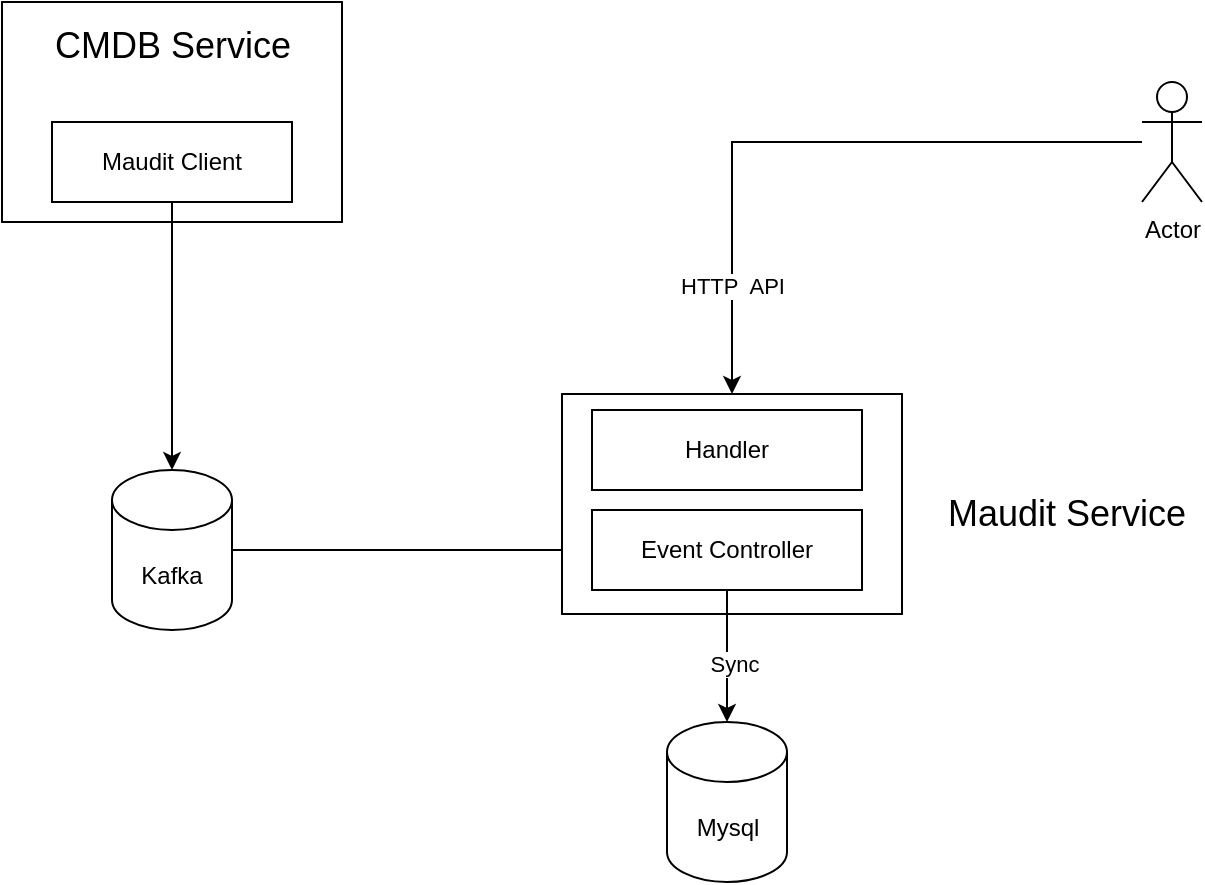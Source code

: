 <mxfile version="20.5.3" type="embed"><diagram id="SVCqcO53Ncb94DjMvbPb" name="Page-1"><mxGraphModel dx="810" dy="693" grid="1" gridSize="10" guides="1" tooltips="1" connect="1" arrows="1" fold="1" page="1" pageScale="1" pageWidth="850" pageHeight="1100" math="0" shadow="0"><root><mxCell id="0"/><mxCell id="1" parent="0"/><mxCell id="2" value="" style="rounded=0;whiteSpace=wrap;html=1;" parent="1" vertex="1"><mxGeometry x="90" y="90" width="170" height="110" as="geometry"/></mxCell><mxCell id="6" style="edgeStyle=orthogonalEdgeStyle;rounded=0;orthogonalLoop=1;jettySize=auto;html=1;entryX=0.5;entryY=0;entryDx=0;entryDy=0;entryPerimeter=0;" parent="1" source="3" target="5" edge="1"><mxGeometry relative="1" as="geometry"/></mxCell><mxCell id="3" value="Maudit Client" style="rounded=0;whiteSpace=wrap;html=1;" parent="1" vertex="1"><mxGeometry x="115" y="150" width="120" height="40" as="geometry"/></mxCell><mxCell id="31" style="edgeStyle=orthogonalEdgeStyle;rounded=0;orthogonalLoop=1;jettySize=auto;html=1;entryX=0;entryY=0.5;entryDx=0;entryDy=0;" edge="1" parent="1" source="5" target="13"><mxGeometry relative="1" as="geometry"/></mxCell><mxCell id="5" value="Kafka" style="shape=cylinder3;whiteSpace=wrap;html=1;boundedLbl=1;backgroundOutline=1;size=15;" parent="1" vertex="1"><mxGeometry x="145" y="324" width="60" height="80" as="geometry"/></mxCell><mxCell id="8" value="" style="rounded=0;whiteSpace=wrap;html=1;" parent="1" vertex="1"><mxGeometry x="370" y="286" width="170" height="110" as="geometry"/></mxCell><mxCell id="9" value="&lt;font style=&quot;font-size: 18px;&quot;&gt;Maudit Service&lt;/font&gt;" style="text;html=1;strokeColor=none;fillColor=none;align=center;verticalAlign=middle;whiteSpace=wrap;rounded=0;" parent="1" vertex="1"><mxGeometry x="555" y="324" width="135" height="44" as="geometry"/></mxCell><mxCell id="11" value="Mysql" style="shape=cylinder3;whiteSpace=wrap;html=1;boundedLbl=1;backgroundOutline=1;size=15;" parent="1" vertex="1"><mxGeometry x="422.5" y="450" width="60" height="80" as="geometry"/></mxCell><mxCell id="25" style="edgeStyle=orthogonalEdgeStyle;rounded=0;orthogonalLoop=1;jettySize=auto;html=1;entryX=0.5;entryY=0;entryDx=0;entryDy=0;entryPerimeter=0;" parent="1" source="13" target="11" edge="1"><mxGeometry relative="1" as="geometry"/></mxCell><mxCell id="28" value="Sync" style="edgeLabel;html=1;align=center;verticalAlign=middle;resizable=0;points=[];" parent="25" vertex="1" connectable="0"><mxGeometry x="0.106" y="3" relative="1" as="geometry"><mxPoint as="offset"/></mxGeometry></mxCell><mxCell id="13" value="Event Controller" style="rounded=0;whiteSpace=wrap;html=1;" parent="1" vertex="1"><mxGeometry x="385" y="344" width="135" height="40" as="geometry"/></mxCell><mxCell id="22" style="edgeStyle=orthogonalEdgeStyle;rounded=0;orthogonalLoop=1;jettySize=auto;html=1;entryX=0.5;entryY=0;entryDx=0;entryDy=0;" parent="1" source="15" target="8" edge="1"><mxGeometry relative="1" as="geometry"/></mxCell><mxCell id="23" value="HTTP&amp;nbsp; API" style="edgeLabel;html=1;align=center;verticalAlign=middle;resizable=0;points=[];" parent="22" vertex="1" connectable="0"><mxGeometry x="0.67" relative="1" as="geometry"><mxPoint as="offset"/></mxGeometry></mxCell><mxCell id="15" value="Actor" style="shape=umlActor;verticalLabelPosition=bottom;verticalAlign=top;html=1;outlineConnect=0;" parent="1" vertex="1"><mxGeometry x="660" y="130" width="30" height="60" as="geometry"/></mxCell><mxCell id="24" value="Handler" style="rounded=0;whiteSpace=wrap;html=1;" parent="1" vertex="1"><mxGeometry x="385" y="294" width="135" height="40" as="geometry"/></mxCell><mxCell id="30" value="&lt;font style=&quot;font-size: 18px;&quot;&gt;CMDB Service&lt;/font&gt;" style="text;html=1;strokeColor=none;fillColor=none;align=center;verticalAlign=middle;whiteSpace=wrap;rounded=0;" parent="1" vertex="1"><mxGeometry x="107.5" y="90" width="135" height="44" as="geometry"/></mxCell></root></mxGraphModel></diagram></mxfile>